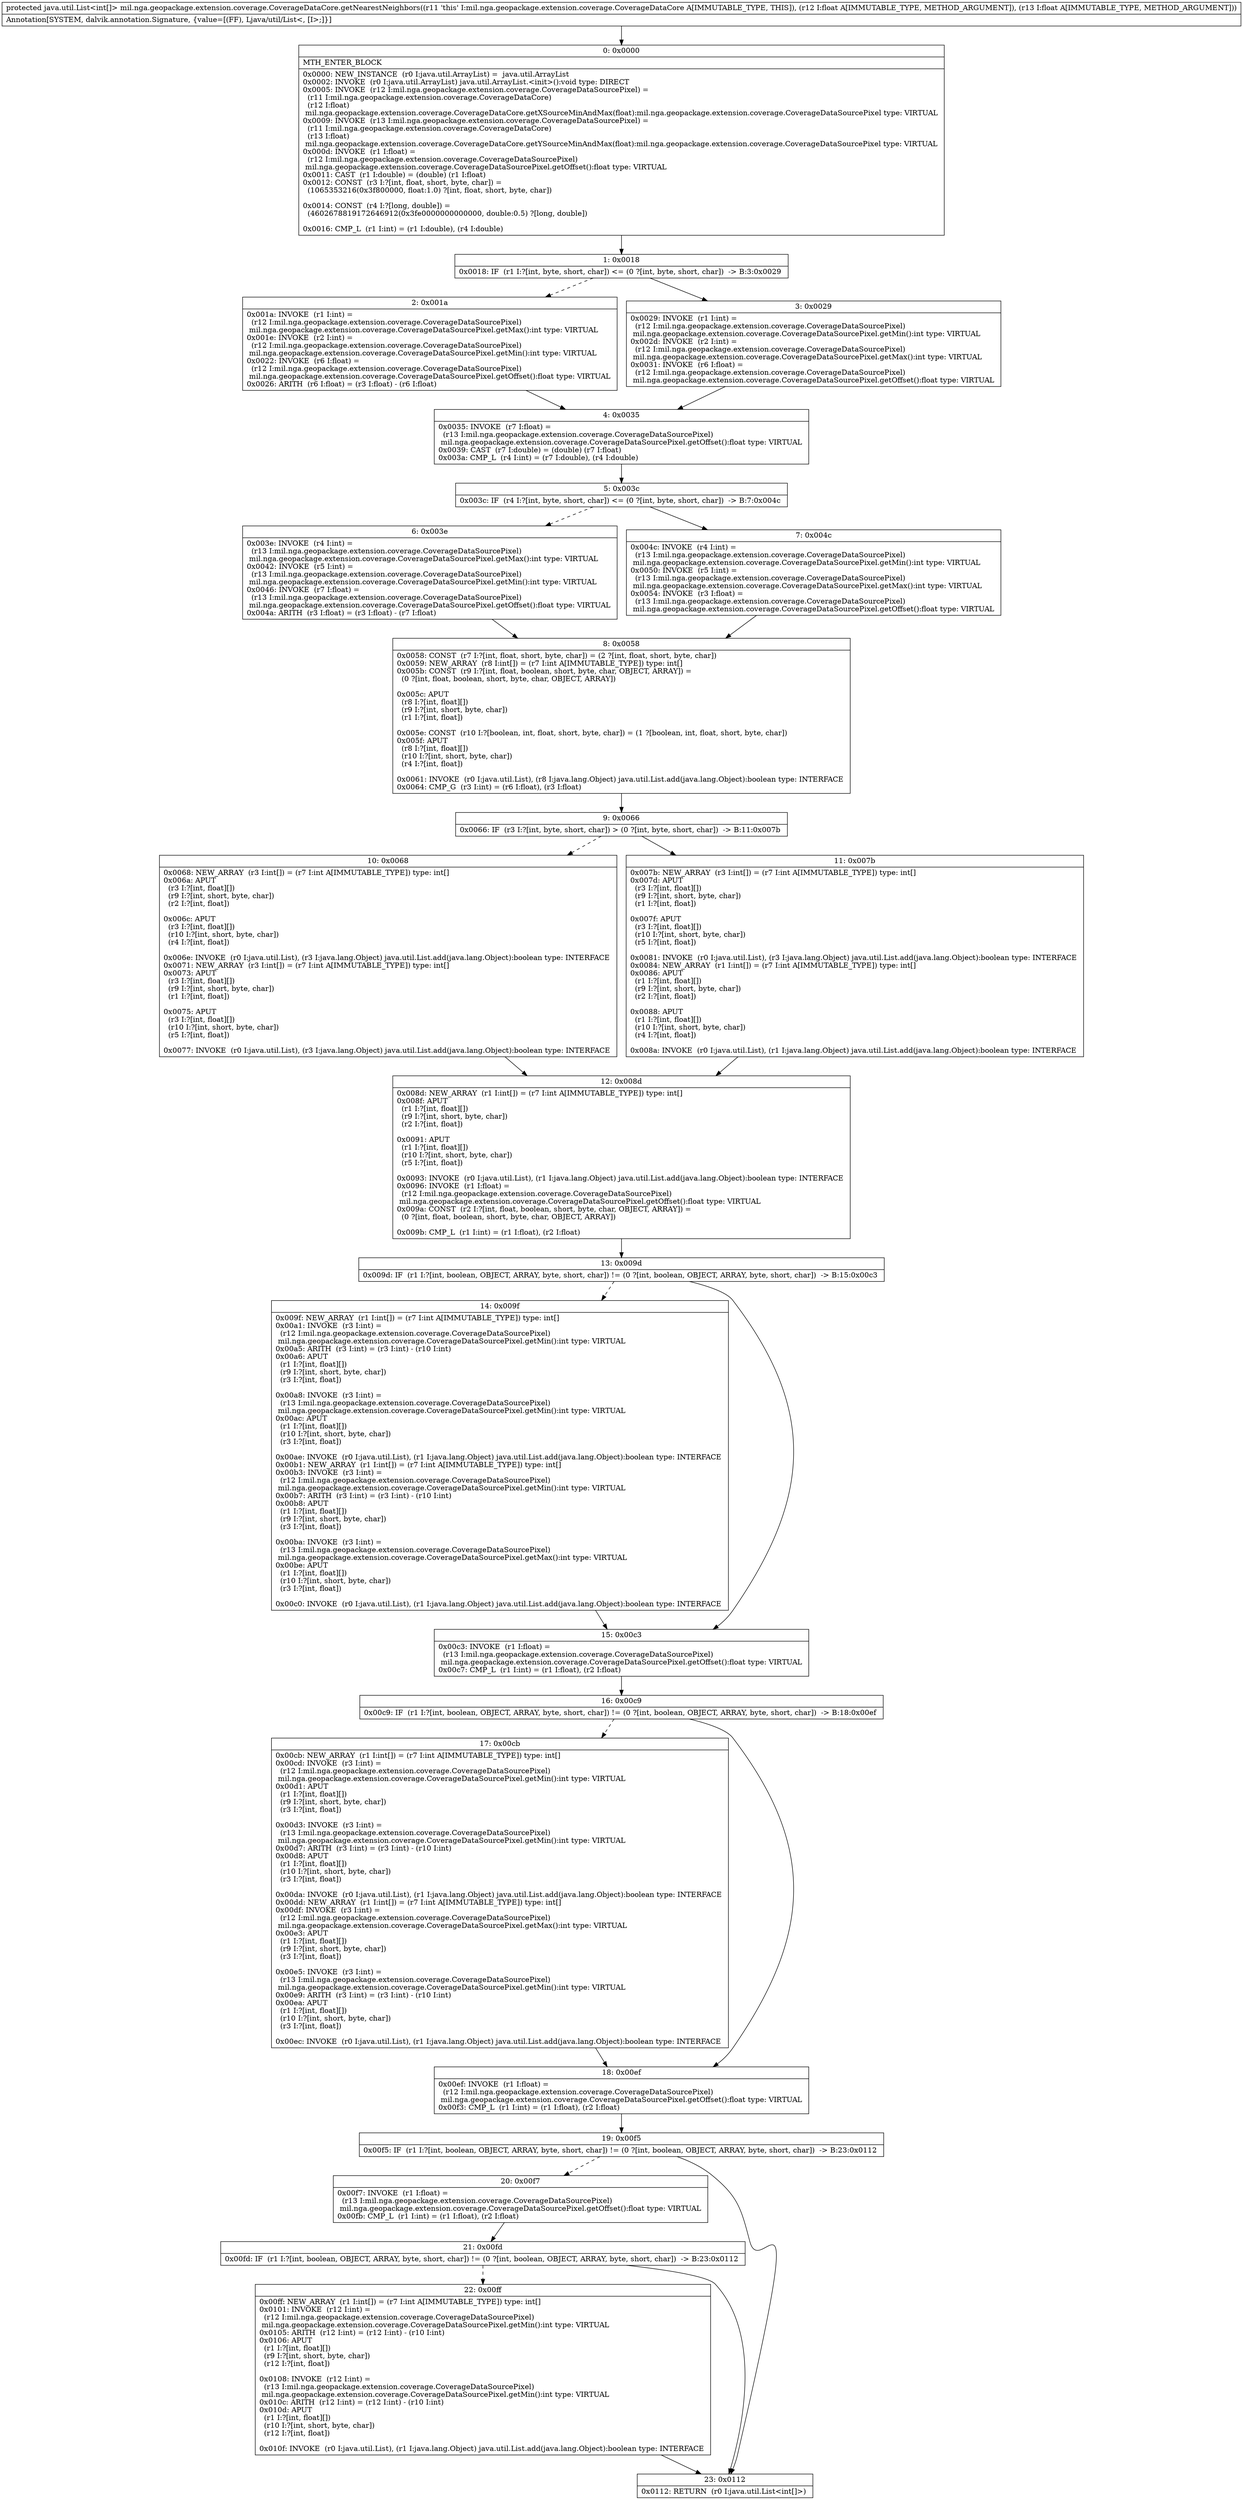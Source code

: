 digraph "CFG formil.nga.geopackage.extension.coverage.CoverageDataCore.getNearestNeighbors(FF)Ljava\/util\/List;" {
Node_0 [shape=record,label="{0\:\ 0x0000|MTH_ENTER_BLOCK\l|0x0000: NEW_INSTANCE  (r0 I:java.util.ArrayList) =  java.util.ArrayList \l0x0002: INVOKE  (r0 I:java.util.ArrayList) java.util.ArrayList.\<init\>():void type: DIRECT \l0x0005: INVOKE  (r12 I:mil.nga.geopackage.extension.coverage.CoverageDataSourcePixel) = \l  (r11 I:mil.nga.geopackage.extension.coverage.CoverageDataCore)\l  (r12 I:float)\l mil.nga.geopackage.extension.coverage.CoverageDataCore.getXSourceMinAndMax(float):mil.nga.geopackage.extension.coverage.CoverageDataSourcePixel type: VIRTUAL \l0x0009: INVOKE  (r13 I:mil.nga.geopackage.extension.coverage.CoverageDataSourcePixel) = \l  (r11 I:mil.nga.geopackage.extension.coverage.CoverageDataCore)\l  (r13 I:float)\l mil.nga.geopackage.extension.coverage.CoverageDataCore.getYSourceMinAndMax(float):mil.nga.geopackage.extension.coverage.CoverageDataSourcePixel type: VIRTUAL \l0x000d: INVOKE  (r1 I:float) = \l  (r12 I:mil.nga.geopackage.extension.coverage.CoverageDataSourcePixel)\l mil.nga.geopackage.extension.coverage.CoverageDataSourcePixel.getOffset():float type: VIRTUAL \l0x0011: CAST  (r1 I:double) = (double) (r1 I:float) \l0x0012: CONST  (r3 I:?[int, float, short, byte, char]) = \l  (1065353216(0x3f800000, float:1.0) ?[int, float, short, byte, char])\l \l0x0014: CONST  (r4 I:?[long, double]) = \l  (4602678819172646912(0x3fe0000000000000, double:0.5) ?[long, double])\l \l0x0016: CMP_L  (r1 I:int) = (r1 I:double), (r4 I:double) \l}"];
Node_1 [shape=record,label="{1\:\ 0x0018|0x0018: IF  (r1 I:?[int, byte, short, char]) \<= (0 ?[int, byte, short, char])  \-\> B:3:0x0029 \l}"];
Node_2 [shape=record,label="{2\:\ 0x001a|0x001a: INVOKE  (r1 I:int) = \l  (r12 I:mil.nga.geopackage.extension.coverage.CoverageDataSourcePixel)\l mil.nga.geopackage.extension.coverage.CoverageDataSourcePixel.getMax():int type: VIRTUAL \l0x001e: INVOKE  (r2 I:int) = \l  (r12 I:mil.nga.geopackage.extension.coverage.CoverageDataSourcePixel)\l mil.nga.geopackage.extension.coverage.CoverageDataSourcePixel.getMin():int type: VIRTUAL \l0x0022: INVOKE  (r6 I:float) = \l  (r12 I:mil.nga.geopackage.extension.coverage.CoverageDataSourcePixel)\l mil.nga.geopackage.extension.coverage.CoverageDataSourcePixel.getOffset():float type: VIRTUAL \l0x0026: ARITH  (r6 I:float) = (r3 I:float) \- (r6 I:float) \l}"];
Node_3 [shape=record,label="{3\:\ 0x0029|0x0029: INVOKE  (r1 I:int) = \l  (r12 I:mil.nga.geopackage.extension.coverage.CoverageDataSourcePixel)\l mil.nga.geopackage.extension.coverage.CoverageDataSourcePixel.getMin():int type: VIRTUAL \l0x002d: INVOKE  (r2 I:int) = \l  (r12 I:mil.nga.geopackage.extension.coverage.CoverageDataSourcePixel)\l mil.nga.geopackage.extension.coverage.CoverageDataSourcePixel.getMax():int type: VIRTUAL \l0x0031: INVOKE  (r6 I:float) = \l  (r12 I:mil.nga.geopackage.extension.coverage.CoverageDataSourcePixel)\l mil.nga.geopackage.extension.coverage.CoverageDataSourcePixel.getOffset():float type: VIRTUAL \l}"];
Node_4 [shape=record,label="{4\:\ 0x0035|0x0035: INVOKE  (r7 I:float) = \l  (r13 I:mil.nga.geopackage.extension.coverage.CoverageDataSourcePixel)\l mil.nga.geopackage.extension.coverage.CoverageDataSourcePixel.getOffset():float type: VIRTUAL \l0x0039: CAST  (r7 I:double) = (double) (r7 I:float) \l0x003a: CMP_L  (r4 I:int) = (r7 I:double), (r4 I:double) \l}"];
Node_5 [shape=record,label="{5\:\ 0x003c|0x003c: IF  (r4 I:?[int, byte, short, char]) \<= (0 ?[int, byte, short, char])  \-\> B:7:0x004c \l}"];
Node_6 [shape=record,label="{6\:\ 0x003e|0x003e: INVOKE  (r4 I:int) = \l  (r13 I:mil.nga.geopackage.extension.coverage.CoverageDataSourcePixel)\l mil.nga.geopackage.extension.coverage.CoverageDataSourcePixel.getMax():int type: VIRTUAL \l0x0042: INVOKE  (r5 I:int) = \l  (r13 I:mil.nga.geopackage.extension.coverage.CoverageDataSourcePixel)\l mil.nga.geopackage.extension.coverage.CoverageDataSourcePixel.getMin():int type: VIRTUAL \l0x0046: INVOKE  (r7 I:float) = \l  (r13 I:mil.nga.geopackage.extension.coverage.CoverageDataSourcePixel)\l mil.nga.geopackage.extension.coverage.CoverageDataSourcePixel.getOffset():float type: VIRTUAL \l0x004a: ARITH  (r3 I:float) = (r3 I:float) \- (r7 I:float) \l}"];
Node_7 [shape=record,label="{7\:\ 0x004c|0x004c: INVOKE  (r4 I:int) = \l  (r13 I:mil.nga.geopackage.extension.coverage.CoverageDataSourcePixel)\l mil.nga.geopackage.extension.coverage.CoverageDataSourcePixel.getMin():int type: VIRTUAL \l0x0050: INVOKE  (r5 I:int) = \l  (r13 I:mil.nga.geopackage.extension.coverage.CoverageDataSourcePixel)\l mil.nga.geopackage.extension.coverage.CoverageDataSourcePixel.getMax():int type: VIRTUAL \l0x0054: INVOKE  (r3 I:float) = \l  (r13 I:mil.nga.geopackage.extension.coverage.CoverageDataSourcePixel)\l mil.nga.geopackage.extension.coverage.CoverageDataSourcePixel.getOffset():float type: VIRTUAL \l}"];
Node_8 [shape=record,label="{8\:\ 0x0058|0x0058: CONST  (r7 I:?[int, float, short, byte, char]) = (2 ?[int, float, short, byte, char]) \l0x0059: NEW_ARRAY  (r8 I:int[]) = (r7 I:int A[IMMUTABLE_TYPE]) type: int[] \l0x005b: CONST  (r9 I:?[int, float, boolean, short, byte, char, OBJECT, ARRAY]) = \l  (0 ?[int, float, boolean, short, byte, char, OBJECT, ARRAY])\l \l0x005c: APUT  \l  (r8 I:?[int, float][])\l  (r9 I:?[int, short, byte, char])\l  (r1 I:?[int, float])\l \l0x005e: CONST  (r10 I:?[boolean, int, float, short, byte, char]) = (1 ?[boolean, int, float, short, byte, char]) \l0x005f: APUT  \l  (r8 I:?[int, float][])\l  (r10 I:?[int, short, byte, char])\l  (r4 I:?[int, float])\l \l0x0061: INVOKE  (r0 I:java.util.List), (r8 I:java.lang.Object) java.util.List.add(java.lang.Object):boolean type: INTERFACE \l0x0064: CMP_G  (r3 I:int) = (r6 I:float), (r3 I:float) \l}"];
Node_9 [shape=record,label="{9\:\ 0x0066|0x0066: IF  (r3 I:?[int, byte, short, char]) \> (0 ?[int, byte, short, char])  \-\> B:11:0x007b \l}"];
Node_10 [shape=record,label="{10\:\ 0x0068|0x0068: NEW_ARRAY  (r3 I:int[]) = (r7 I:int A[IMMUTABLE_TYPE]) type: int[] \l0x006a: APUT  \l  (r3 I:?[int, float][])\l  (r9 I:?[int, short, byte, char])\l  (r2 I:?[int, float])\l \l0x006c: APUT  \l  (r3 I:?[int, float][])\l  (r10 I:?[int, short, byte, char])\l  (r4 I:?[int, float])\l \l0x006e: INVOKE  (r0 I:java.util.List), (r3 I:java.lang.Object) java.util.List.add(java.lang.Object):boolean type: INTERFACE \l0x0071: NEW_ARRAY  (r3 I:int[]) = (r7 I:int A[IMMUTABLE_TYPE]) type: int[] \l0x0073: APUT  \l  (r3 I:?[int, float][])\l  (r9 I:?[int, short, byte, char])\l  (r1 I:?[int, float])\l \l0x0075: APUT  \l  (r3 I:?[int, float][])\l  (r10 I:?[int, short, byte, char])\l  (r5 I:?[int, float])\l \l0x0077: INVOKE  (r0 I:java.util.List), (r3 I:java.lang.Object) java.util.List.add(java.lang.Object):boolean type: INTERFACE \l}"];
Node_11 [shape=record,label="{11\:\ 0x007b|0x007b: NEW_ARRAY  (r3 I:int[]) = (r7 I:int A[IMMUTABLE_TYPE]) type: int[] \l0x007d: APUT  \l  (r3 I:?[int, float][])\l  (r9 I:?[int, short, byte, char])\l  (r1 I:?[int, float])\l \l0x007f: APUT  \l  (r3 I:?[int, float][])\l  (r10 I:?[int, short, byte, char])\l  (r5 I:?[int, float])\l \l0x0081: INVOKE  (r0 I:java.util.List), (r3 I:java.lang.Object) java.util.List.add(java.lang.Object):boolean type: INTERFACE \l0x0084: NEW_ARRAY  (r1 I:int[]) = (r7 I:int A[IMMUTABLE_TYPE]) type: int[] \l0x0086: APUT  \l  (r1 I:?[int, float][])\l  (r9 I:?[int, short, byte, char])\l  (r2 I:?[int, float])\l \l0x0088: APUT  \l  (r1 I:?[int, float][])\l  (r10 I:?[int, short, byte, char])\l  (r4 I:?[int, float])\l \l0x008a: INVOKE  (r0 I:java.util.List), (r1 I:java.lang.Object) java.util.List.add(java.lang.Object):boolean type: INTERFACE \l}"];
Node_12 [shape=record,label="{12\:\ 0x008d|0x008d: NEW_ARRAY  (r1 I:int[]) = (r7 I:int A[IMMUTABLE_TYPE]) type: int[] \l0x008f: APUT  \l  (r1 I:?[int, float][])\l  (r9 I:?[int, short, byte, char])\l  (r2 I:?[int, float])\l \l0x0091: APUT  \l  (r1 I:?[int, float][])\l  (r10 I:?[int, short, byte, char])\l  (r5 I:?[int, float])\l \l0x0093: INVOKE  (r0 I:java.util.List), (r1 I:java.lang.Object) java.util.List.add(java.lang.Object):boolean type: INTERFACE \l0x0096: INVOKE  (r1 I:float) = \l  (r12 I:mil.nga.geopackage.extension.coverage.CoverageDataSourcePixel)\l mil.nga.geopackage.extension.coverage.CoverageDataSourcePixel.getOffset():float type: VIRTUAL \l0x009a: CONST  (r2 I:?[int, float, boolean, short, byte, char, OBJECT, ARRAY]) = \l  (0 ?[int, float, boolean, short, byte, char, OBJECT, ARRAY])\l \l0x009b: CMP_L  (r1 I:int) = (r1 I:float), (r2 I:float) \l}"];
Node_13 [shape=record,label="{13\:\ 0x009d|0x009d: IF  (r1 I:?[int, boolean, OBJECT, ARRAY, byte, short, char]) != (0 ?[int, boolean, OBJECT, ARRAY, byte, short, char])  \-\> B:15:0x00c3 \l}"];
Node_14 [shape=record,label="{14\:\ 0x009f|0x009f: NEW_ARRAY  (r1 I:int[]) = (r7 I:int A[IMMUTABLE_TYPE]) type: int[] \l0x00a1: INVOKE  (r3 I:int) = \l  (r12 I:mil.nga.geopackage.extension.coverage.CoverageDataSourcePixel)\l mil.nga.geopackage.extension.coverage.CoverageDataSourcePixel.getMin():int type: VIRTUAL \l0x00a5: ARITH  (r3 I:int) = (r3 I:int) \- (r10 I:int) \l0x00a6: APUT  \l  (r1 I:?[int, float][])\l  (r9 I:?[int, short, byte, char])\l  (r3 I:?[int, float])\l \l0x00a8: INVOKE  (r3 I:int) = \l  (r13 I:mil.nga.geopackage.extension.coverage.CoverageDataSourcePixel)\l mil.nga.geopackage.extension.coverage.CoverageDataSourcePixel.getMin():int type: VIRTUAL \l0x00ac: APUT  \l  (r1 I:?[int, float][])\l  (r10 I:?[int, short, byte, char])\l  (r3 I:?[int, float])\l \l0x00ae: INVOKE  (r0 I:java.util.List), (r1 I:java.lang.Object) java.util.List.add(java.lang.Object):boolean type: INTERFACE \l0x00b1: NEW_ARRAY  (r1 I:int[]) = (r7 I:int A[IMMUTABLE_TYPE]) type: int[] \l0x00b3: INVOKE  (r3 I:int) = \l  (r12 I:mil.nga.geopackage.extension.coverage.CoverageDataSourcePixel)\l mil.nga.geopackage.extension.coverage.CoverageDataSourcePixel.getMin():int type: VIRTUAL \l0x00b7: ARITH  (r3 I:int) = (r3 I:int) \- (r10 I:int) \l0x00b8: APUT  \l  (r1 I:?[int, float][])\l  (r9 I:?[int, short, byte, char])\l  (r3 I:?[int, float])\l \l0x00ba: INVOKE  (r3 I:int) = \l  (r13 I:mil.nga.geopackage.extension.coverage.CoverageDataSourcePixel)\l mil.nga.geopackage.extension.coverage.CoverageDataSourcePixel.getMax():int type: VIRTUAL \l0x00be: APUT  \l  (r1 I:?[int, float][])\l  (r10 I:?[int, short, byte, char])\l  (r3 I:?[int, float])\l \l0x00c0: INVOKE  (r0 I:java.util.List), (r1 I:java.lang.Object) java.util.List.add(java.lang.Object):boolean type: INTERFACE \l}"];
Node_15 [shape=record,label="{15\:\ 0x00c3|0x00c3: INVOKE  (r1 I:float) = \l  (r13 I:mil.nga.geopackage.extension.coverage.CoverageDataSourcePixel)\l mil.nga.geopackage.extension.coverage.CoverageDataSourcePixel.getOffset():float type: VIRTUAL \l0x00c7: CMP_L  (r1 I:int) = (r1 I:float), (r2 I:float) \l}"];
Node_16 [shape=record,label="{16\:\ 0x00c9|0x00c9: IF  (r1 I:?[int, boolean, OBJECT, ARRAY, byte, short, char]) != (0 ?[int, boolean, OBJECT, ARRAY, byte, short, char])  \-\> B:18:0x00ef \l}"];
Node_17 [shape=record,label="{17\:\ 0x00cb|0x00cb: NEW_ARRAY  (r1 I:int[]) = (r7 I:int A[IMMUTABLE_TYPE]) type: int[] \l0x00cd: INVOKE  (r3 I:int) = \l  (r12 I:mil.nga.geopackage.extension.coverage.CoverageDataSourcePixel)\l mil.nga.geopackage.extension.coverage.CoverageDataSourcePixel.getMin():int type: VIRTUAL \l0x00d1: APUT  \l  (r1 I:?[int, float][])\l  (r9 I:?[int, short, byte, char])\l  (r3 I:?[int, float])\l \l0x00d3: INVOKE  (r3 I:int) = \l  (r13 I:mil.nga.geopackage.extension.coverage.CoverageDataSourcePixel)\l mil.nga.geopackage.extension.coverage.CoverageDataSourcePixel.getMin():int type: VIRTUAL \l0x00d7: ARITH  (r3 I:int) = (r3 I:int) \- (r10 I:int) \l0x00d8: APUT  \l  (r1 I:?[int, float][])\l  (r10 I:?[int, short, byte, char])\l  (r3 I:?[int, float])\l \l0x00da: INVOKE  (r0 I:java.util.List), (r1 I:java.lang.Object) java.util.List.add(java.lang.Object):boolean type: INTERFACE \l0x00dd: NEW_ARRAY  (r1 I:int[]) = (r7 I:int A[IMMUTABLE_TYPE]) type: int[] \l0x00df: INVOKE  (r3 I:int) = \l  (r12 I:mil.nga.geopackage.extension.coverage.CoverageDataSourcePixel)\l mil.nga.geopackage.extension.coverage.CoverageDataSourcePixel.getMax():int type: VIRTUAL \l0x00e3: APUT  \l  (r1 I:?[int, float][])\l  (r9 I:?[int, short, byte, char])\l  (r3 I:?[int, float])\l \l0x00e5: INVOKE  (r3 I:int) = \l  (r13 I:mil.nga.geopackage.extension.coverage.CoverageDataSourcePixel)\l mil.nga.geopackage.extension.coverage.CoverageDataSourcePixel.getMin():int type: VIRTUAL \l0x00e9: ARITH  (r3 I:int) = (r3 I:int) \- (r10 I:int) \l0x00ea: APUT  \l  (r1 I:?[int, float][])\l  (r10 I:?[int, short, byte, char])\l  (r3 I:?[int, float])\l \l0x00ec: INVOKE  (r0 I:java.util.List), (r1 I:java.lang.Object) java.util.List.add(java.lang.Object):boolean type: INTERFACE \l}"];
Node_18 [shape=record,label="{18\:\ 0x00ef|0x00ef: INVOKE  (r1 I:float) = \l  (r12 I:mil.nga.geopackage.extension.coverage.CoverageDataSourcePixel)\l mil.nga.geopackage.extension.coverage.CoverageDataSourcePixel.getOffset():float type: VIRTUAL \l0x00f3: CMP_L  (r1 I:int) = (r1 I:float), (r2 I:float) \l}"];
Node_19 [shape=record,label="{19\:\ 0x00f5|0x00f5: IF  (r1 I:?[int, boolean, OBJECT, ARRAY, byte, short, char]) != (0 ?[int, boolean, OBJECT, ARRAY, byte, short, char])  \-\> B:23:0x0112 \l}"];
Node_20 [shape=record,label="{20\:\ 0x00f7|0x00f7: INVOKE  (r1 I:float) = \l  (r13 I:mil.nga.geopackage.extension.coverage.CoverageDataSourcePixel)\l mil.nga.geopackage.extension.coverage.CoverageDataSourcePixel.getOffset():float type: VIRTUAL \l0x00fb: CMP_L  (r1 I:int) = (r1 I:float), (r2 I:float) \l}"];
Node_21 [shape=record,label="{21\:\ 0x00fd|0x00fd: IF  (r1 I:?[int, boolean, OBJECT, ARRAY, byte, short, char]) != (0 ?[int, boolean, OBJECT, ARRAY, byte, short, char])  \-\> B:23:0x0112 \l}"];
Node_22 [shape=record,label="{22\:\ 0x00ff|0x00ff: NEW_ARRAY  (r1 I:int[]) = (r7 I:int A[IMMUTABLE_TYPE]) type: int[] \l0x0101: INVOKE  (r12 I:int) = \l  (r12 I:mil.nga.geopackage.extension.coverage.CoverageDataSourcePixel)\l mil.nga.geopackage.extension.coverage.CoverageDataSourcePixel.getMin():int type: VIRTUAL \l0x0105: ARITH  (r12 I:int) = (r12 I:int) \- (r10 I:int) \l0x0106: APUT  \l  (r1 I:?[int, float][])\l  (r9 I:?[int, short, byte, char])\l  (r12 I:?[int, float])\l \l0x0108: INVOKE  (r12 I:int) = \l  (r13 I:mil.nga.geopackage.extension.coverage.CoverageDataSourcePixel)\l mil.nga.geopackage.extension.coverage.CoverageDataSourcePixel.getMin():int type: VIRTUAL \l0x010c: ARITH  (r12 I:int) = (r12 I:int) \- (r10 I:int) \l0x010d: APUT  \l  (r1 I:?[int, float][])\l  (r10 I:?[int, short, byte, char])\l  (r12 I:?[int, float])\l \l0x010f: INVOKE  (r0 I:java.util.List), (r1 I:java.lang.Object) java.util.List.add(java.lang.Object):boolean type: INTERFACE \l}"];
Node_23 [shape=record,label="{23\:\ 0x0112|0x0112: RETURN  (r0 I:java.util.List\<int[]\>) \l}"];
MethodNode[shape=record,label="{protected java.util.List\<int[]\> mil.nga.geopackage.extension.coverage.CoverageDataCore.getNearestNeighbors((r11 'this' I:mil.nga.geopackage.extension.coverage.CoverageDataCore A[IMMUTABLE_TYPE, THIS]), (r12 I:float A[IMMUTABLE_TYPE, METHOD_ARGUMENT]), (r13 I:float A[IMMUTABLE_TYPE, METHOD_ARGUMENT]))  | Annotation[SYSTEM, dalvik.annotation.Signature, \{value=[(FF), Ljava\/util\/List\<, [I\>;]\}]\l}"];
MethodNode -> Node_0;
Node_0 -> Node_1;
Node_1 -> Node_2[style=dashed];
Node_1 -> Node_3;
Node_2 -> Node_4;
Node_3 -> Node_4;
Node_4 -> Node_5;
Node_5 -> Node_6[style=dashed];
Node_5 -> Node_7;
Node_6 -> Node_8;
Node_7 -> Node_8;
Node_8 -> Node_9;
Node_9 -> Node_10[style=dashed];
Node_9 -> Node_11;
Node_10 -> Node_12;
Node_11 -> Node_12;
Node_12 -> Node_13;
Node_13 -> Node_14[style=dashed];
Node_13 -> Node_15;
Node_14 -> Node_15;
Node_15 -> Node_16;
Node_16 -> Node_17[style=dashed];
Node_16 -> Node_18;
Node_17 -> Node_18;
Node_18 -> Node_19;
Node_19 -> Node_20[style=dashed];
Node_19 -> Node_23;
Node_20 -> Node_21;
Node_21 -> Node_22[style=dashed];
Node_21 -> Node_23;
Node_22 -> Node_23;
}

